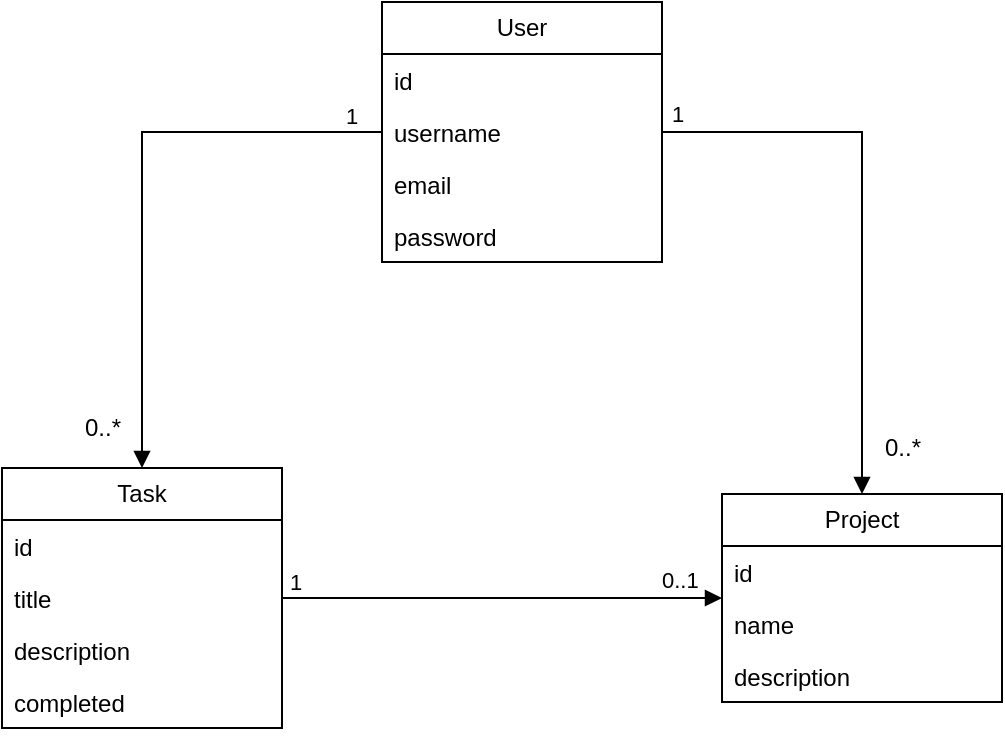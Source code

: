 <mxfile version="24.7.7">
  <diagram name="Page-1" id="EzuPF3TmBDLYeIxFD4xl">
    <mxGraphModel dx="1461" dy="647" grid="1" gridSize="10" guides="1" tooltips="1" connect="1" arrows="1" fold="1" page="1" pageScale="1" pageWidth="827" pageHeight="1169" math="0" shadow="0">
      <root>
        <mxCell id="0" />
        <mxCell id="1" parent="0" />
        <mxCell id="wSXhQ523ec6q_1VO8_bJ-1" value="User" style="swimlane;fontStyle=0;childLayout=stackLayout;horizontal=1;startSize=26;fillColor=none;horizontalStack=0;resizeParent=1;resizeParentMax=0;resizeLast=0;collapsible=1;marginBottom=0;whiteSpace=wrap;html=1;" vertex="1" parent="1">
          <mxGeometry x="310" y="70" width="140" height="130" as="geometry" />
        </mxCell>
        <mxCell id="wSXhQ523ec6q_1VO8_bJ-2" value="id" style="text;strokeColor=none;fillColor=none;align=left;verticalAlign=top;spacingLeft=4;spacingRight=4;overflow=hidden;rotatable=0;points=[[0,0.5],[1,0.5]];portConstraint=eastwest;whiteSpace=wrap;html=1;" vertex="1" parent="wSXhQ523ec6q_1VO8_bJ-1">
          <mxGeometry y="26" width="140" height="26" as="geometry" />
        </mxCell>
        <mxCell id="wSXhQ523ec6q_1VO8_bJ-3" value="username" style="text;strokeColor=none;fillColor=none;align=left;verticalAlign=top;spacingLeft=4;spacingRight=4;overflow=hidden;rotatable=0;points=[[0,0.5],[1,0.5]];portConstraint=eastwest;whiteSpace=wrap;html=1;" vertex="1" parent="wSXhQ523ec6q_1VO8_bJ-1">
          <mxGeometry y="52" width="140" height="26" as="geometry" />
        </mxCell>
        <mxCell id="wSXhQ523ec6q_1VO8_bJ-4" value="email" style="text;strokeColor=none;fillColor=none;align=left;verticalAlign=top;spacingLeft=4;spacingRight=4;overflow=hidden;rotatable=0;points=[[0,0.5],[1,0.5]];portConstraint=eastwest;whiteSpace=wrap;html=1;" vertex="1" parent="wSXhQ523ec6q_1VO8_bJ-1">
          <mxGeometry y="78" width="140" height="26" as="geometry" />
        </mxCell>
        <mxCell id="wSXhQ523ec6q_1VO8_bJ-5" value="password" style="text;strokeColor=none;fillColor=none;align=left;verticalAlign=top;spacingLeft=4;spacingRight=4;overflow=hidden;rotatable=0;points=[[0,0.5],[1,0.5]];portConstraint=eastwest;whiteSpace=wrap;html=1;" vertex="1" parent="wSXhQ523ec6q_1VO8_bJ-1">
          <mxGeometry y="104" width="140" height="26" as="geometry" />
        </mxCell>
        <mxCell id="wSXhQ523ec6q_1VO8_bJ-7" value="Task" style="swimlane;fontStyle=0;childLayout=stackLayout;horizontal=1;startSize=26;fillColor=none;horizontalStack=0;resizeParent=1;resizeParentMax=0;resizeLast=0;collapsible=1;marginBottom=0;whiteSpace=wrap;html=1;" vertex="1" parent="1">
          <mxGeometry x="120" y="303" width="140" height="130" as="geometry" />
        </mxCell>
        <mxCell id="wSXhQ523ec6q_1VO8_bJ-8" value="id" style="text;strokeColor=none;fillColor=none;align=left;verticalAlign=top;spacingLeft=4;spacingRight=4;overflow=hidden;rotatable=0;points=[[0,0.5],[1,0.5]];portConstraint=eastwest;whiteSpace=wrap;html=1;" vertex="1" parent="wSXhQ523ec6q_1VO8_bJ-7">
          <mxGeometry y="26" width="140" height="26" as="geometry" />
        </mxCell>
        <mxCell id="wSXhQ523ec6q_1VO8_bJ-9" value="title" style="text;strokeColor=none;fillColor=none;align=left;verticalAlign=top;spacingLeft=4;spacingRight=4;overflow=hidden;rotatable=0;points=[[0,0.5],[1,0.5]];portConstraint=eastwest;whiteSpace=wrap;html=1;" vertex="1" parent="wSXhQ523ec6q_1VO8_bJ-7">
          <mxGeometry y="52" width="140" height="26" as="geometry" />
        </mxCell>
        <mxCell id="wSXhQ523ec6q_1VO8_bJ-10" value="description" style="text;strokeColor=none;fillColor=none;align=left;verticalAlign=top;spacingLeft=4;spacingRight=4;overflow=hidden;rotatable=0;points=[[0,0.5],[1,0.5]];portConstraint=eastwest;whiteSpace=wrap;html=1;" vertex="1" parent="wSXhQ523ec6q_1VO8_bJ-7">
          <mxGeometry y="78" width="140" height="26" as="geometry" />
        </mxCell>
        <mxCell id="wSXhQ523ec6q_1VO8_bJ-11" value="completed" style="text;strokeColor=none;fillColor=none;align=left;verticalAlign=top;spacingLeft=4;spacingRight=4;overflow=hidden;rotatable=0;points=[[0,0.5],[1,0.5]];portConstraint=eastwest;whiteSpace=wrap;html=1;" vertex="1" parent="wSXhQ523ec6q_1VO8_bJ-7">
          <mxGeometry y="104" width="140" height="26" as="geometry" />
        </mxCell>
        <mxCell id="wSXhQ523ec6q_1VO8_bJ-12" value="Project" style="swimlane;fontStyle=0;childLayout=stackLayout;horizontal=1;startSize=26;fillColor=none;horizontalStack=0;resizeParent=1;resizeParentMax=0;resizeLast=0;collapsible=1;marginBottom=0;whiteSpace=wrap;html=1;" vertex="1" parent="1">
          <mxGeometry x="480" y="316" width="140" height="104" as="geometry" />
        </mxCell>
        <mxCell id="wSXhQ523ec6q_1VO8_bJ-13" value="id" style="text;strokeColor=none;fillColor=none;align=left;verticalAlign=top;spacingLeft=4;spacingRight=4;overflow=hidden;rotatable=0;points=[[0,0.5],[1,0.5]];portConstraint=eastwest;whiteSpace=wrap;html=1;" vertex="1" parent="wSXhQ523ec6q_1VO8_bJ-12">
          <mxGeometry y="26" width="140" height="26" as="geometry" />
        </mxCell>
        <mxCell id="wSXhQ523ec6q_1VO8_bJ-14" value="name" style="text;strokeColor=none;fillColor=none;align=left;verticalAlign=top;spacingLeft=4;spacingRight=4;overflow=hidden;rotatable=0;points=[[0,0.5],[1,0.5]];portConstraint=eastwest;whiteSpace=wrap;html=1;" vertex="1" parent="wSXhQ523ec6q_1VO8_bJ-12">
          <mxGeometry y="52" width="140" height="26" as="geometry" />
        </mxCell>
        <mxCell id="wSXhQ523ec6q_1VO8_bJ-15" value="description" style="text;strokeColor=none;fillColor=none;align=left;verticalAlign=top;spacingLeft=4;spacingRight=4;overflow=hidden;rotatable=0;points=[[0,0.5],[1,0.5]];portConstraint=eastwest;whiteSpace=wrap;html=1;" vertex="1" parent="wSXhQ523ec6q_1VO8_bJ-12">
          <mxGeometry y="78" width="140" height="26" as="geometry" />
        </mxCell>
        <mxCell id="wSXhQ523ec6q_1VO8_bJ-17" value="" style="endArrow=block;endFill=1;html=1;edgeStyle=orthogonalEdgeStyle;align=left;verticalAlign=top;rounded=0;" edge="1" parent="1" source="wSXhQ523ec6q_1VO8_bJ-1" target="wSXhQ523ec6q_1VO8_bJ-7">
          <mxGeometry x="-1" relative="1" as="geometry">
            <mxPoint x="330" y="330" as="sourcePoint" />
            <mxPoint x="490" y="330" as="targetPoint" />
          </mxGeometry>
        </mxCell>
        <mxCell id="wSXhQ523ec6q_1VO8_bJ-18" value="1" style="edgeLabel;resizable=0;html=1;align=left;verticalAlign=bottom;" connectable="0" vertex="1" parent="wSXhQ523ec6q_1VO8_bJ-17">
          <mxGeometry x="-1" relative="1" as="geometry">
            <mxPoint x="-20" as="offset" />
          </mxGeometry>
        </mxCell>
        <mxCell id="wSXhQ523ec6q_1VO8_bJ-19" value="0..*" style="text;html=1;align=center;verticalAlign=middle;resizable=0;points=[];autosize=1;strokeColor=none;fillColor=none;" vertex="1" parent="1">
          <mxGeometry x="150" y="268" width="40" height="30" as="geometry" />
        </mxCell>
        <mxCell id="wSXhQ523ec6q_1VO8_bJ-22" value="" style="endArrow=block;endFill=1;html=1;edgeStyle=orthogonalEdgeStyle;align=left;verticalAlign=top;rounded=0;entryX=0.5;entryY=0;entryDx=0;entryDy=0;" edge="1" parent="1" source="wSXhQ523ec6q_1VO8_bJ-1" target="wSXhQ523ec6q_1VO8_bJ-12">
          <mxGeometry x="-1" relative="1" as="geometry">
            <mxPoint x="670" y="110" as="sourcePoint" />
            <mxPoint x="550" y="278" as="targetPoint" />
          </mxGeometry>
        </mxCell>
        <mxCell id="wSXhQ523ec6q_1VO8_bJ-23" value="1" style="edgeLabel;resizable=0;html=1;align=left;verticalAlign=bottom;" connectable="0" vertex="1" parent="wSXhQ523ec6q_1VO8_bJ-22">
          <mxGeometry x="-1" relative="1" as="geometry">
            <mxPoint x="3" y="-1" as="offset" />
          </mxGeometry>
        </mxCell>
        <mxCell id="wSXhQ523ec6q_1VO8_bJ-24" value="0..*" style="text;html=1;align=center;verticalAlign=middle;resizable=0;points=[];autosize=1;strokeColor=none;fillColor=none;" vertex="1" parent="1">
          <mxGeometry x="550" y="278" width="40" height="30" as="geometry" />
        </mxCell>
        <mxCell id="wSXhQ523ec6q_1VO8_bJ-30" value="" style="endArrow=block;endFill=1;html=1;edgeStyle=orthogonalEdgeStyle;align=left;verticalAlign=top;rounded=0;" edge="1" parent="1" source="wSXhQ523ec6q_1VO8_bJ-7" target="wSXhQ523ec6q_1VO8_bJ-12">
          <mxGeometry x="-1" relative="1" as="geometry">
            <mxPoint x="330" y="330" as="sourcePoint" />
            <mxPoint x="490" y="330" as="targetPoint" />
          </mxGeometry>
        </mxCell>
        <mxCell id="wSXhQ523ec6q_1VO8_bJ-31" value="1" style="edgeLabel;resizable=0;html=1;align=left;verticalAlign=bottom;" connectable="0" vertex="1" parent="wSXhQ523ec6q_1VO8_bJ-30">
          <mxGeometry x="-1" relative="1" as="geometry">
            <mxPoint x="2" as="offset" />
          </mxGeometry>
        </mxCell>
        <mxCell id="wSXhQ523ec6q_1VO8_bJ-32" value="0..1" style="edgeLabel;resizable=0;html=1;align=left;verticalAlign=bottom;" connectable="0" vertex="1" parent="1">
          <mxGeometry x="466" y="355" as="geometry">
            <mxPoint x="-18" y="12" as="offset" />
          </mxGeometry>
        </mxCell>
      </root>
    </mxGraphModel>
  </diagram>
</mxfile>

